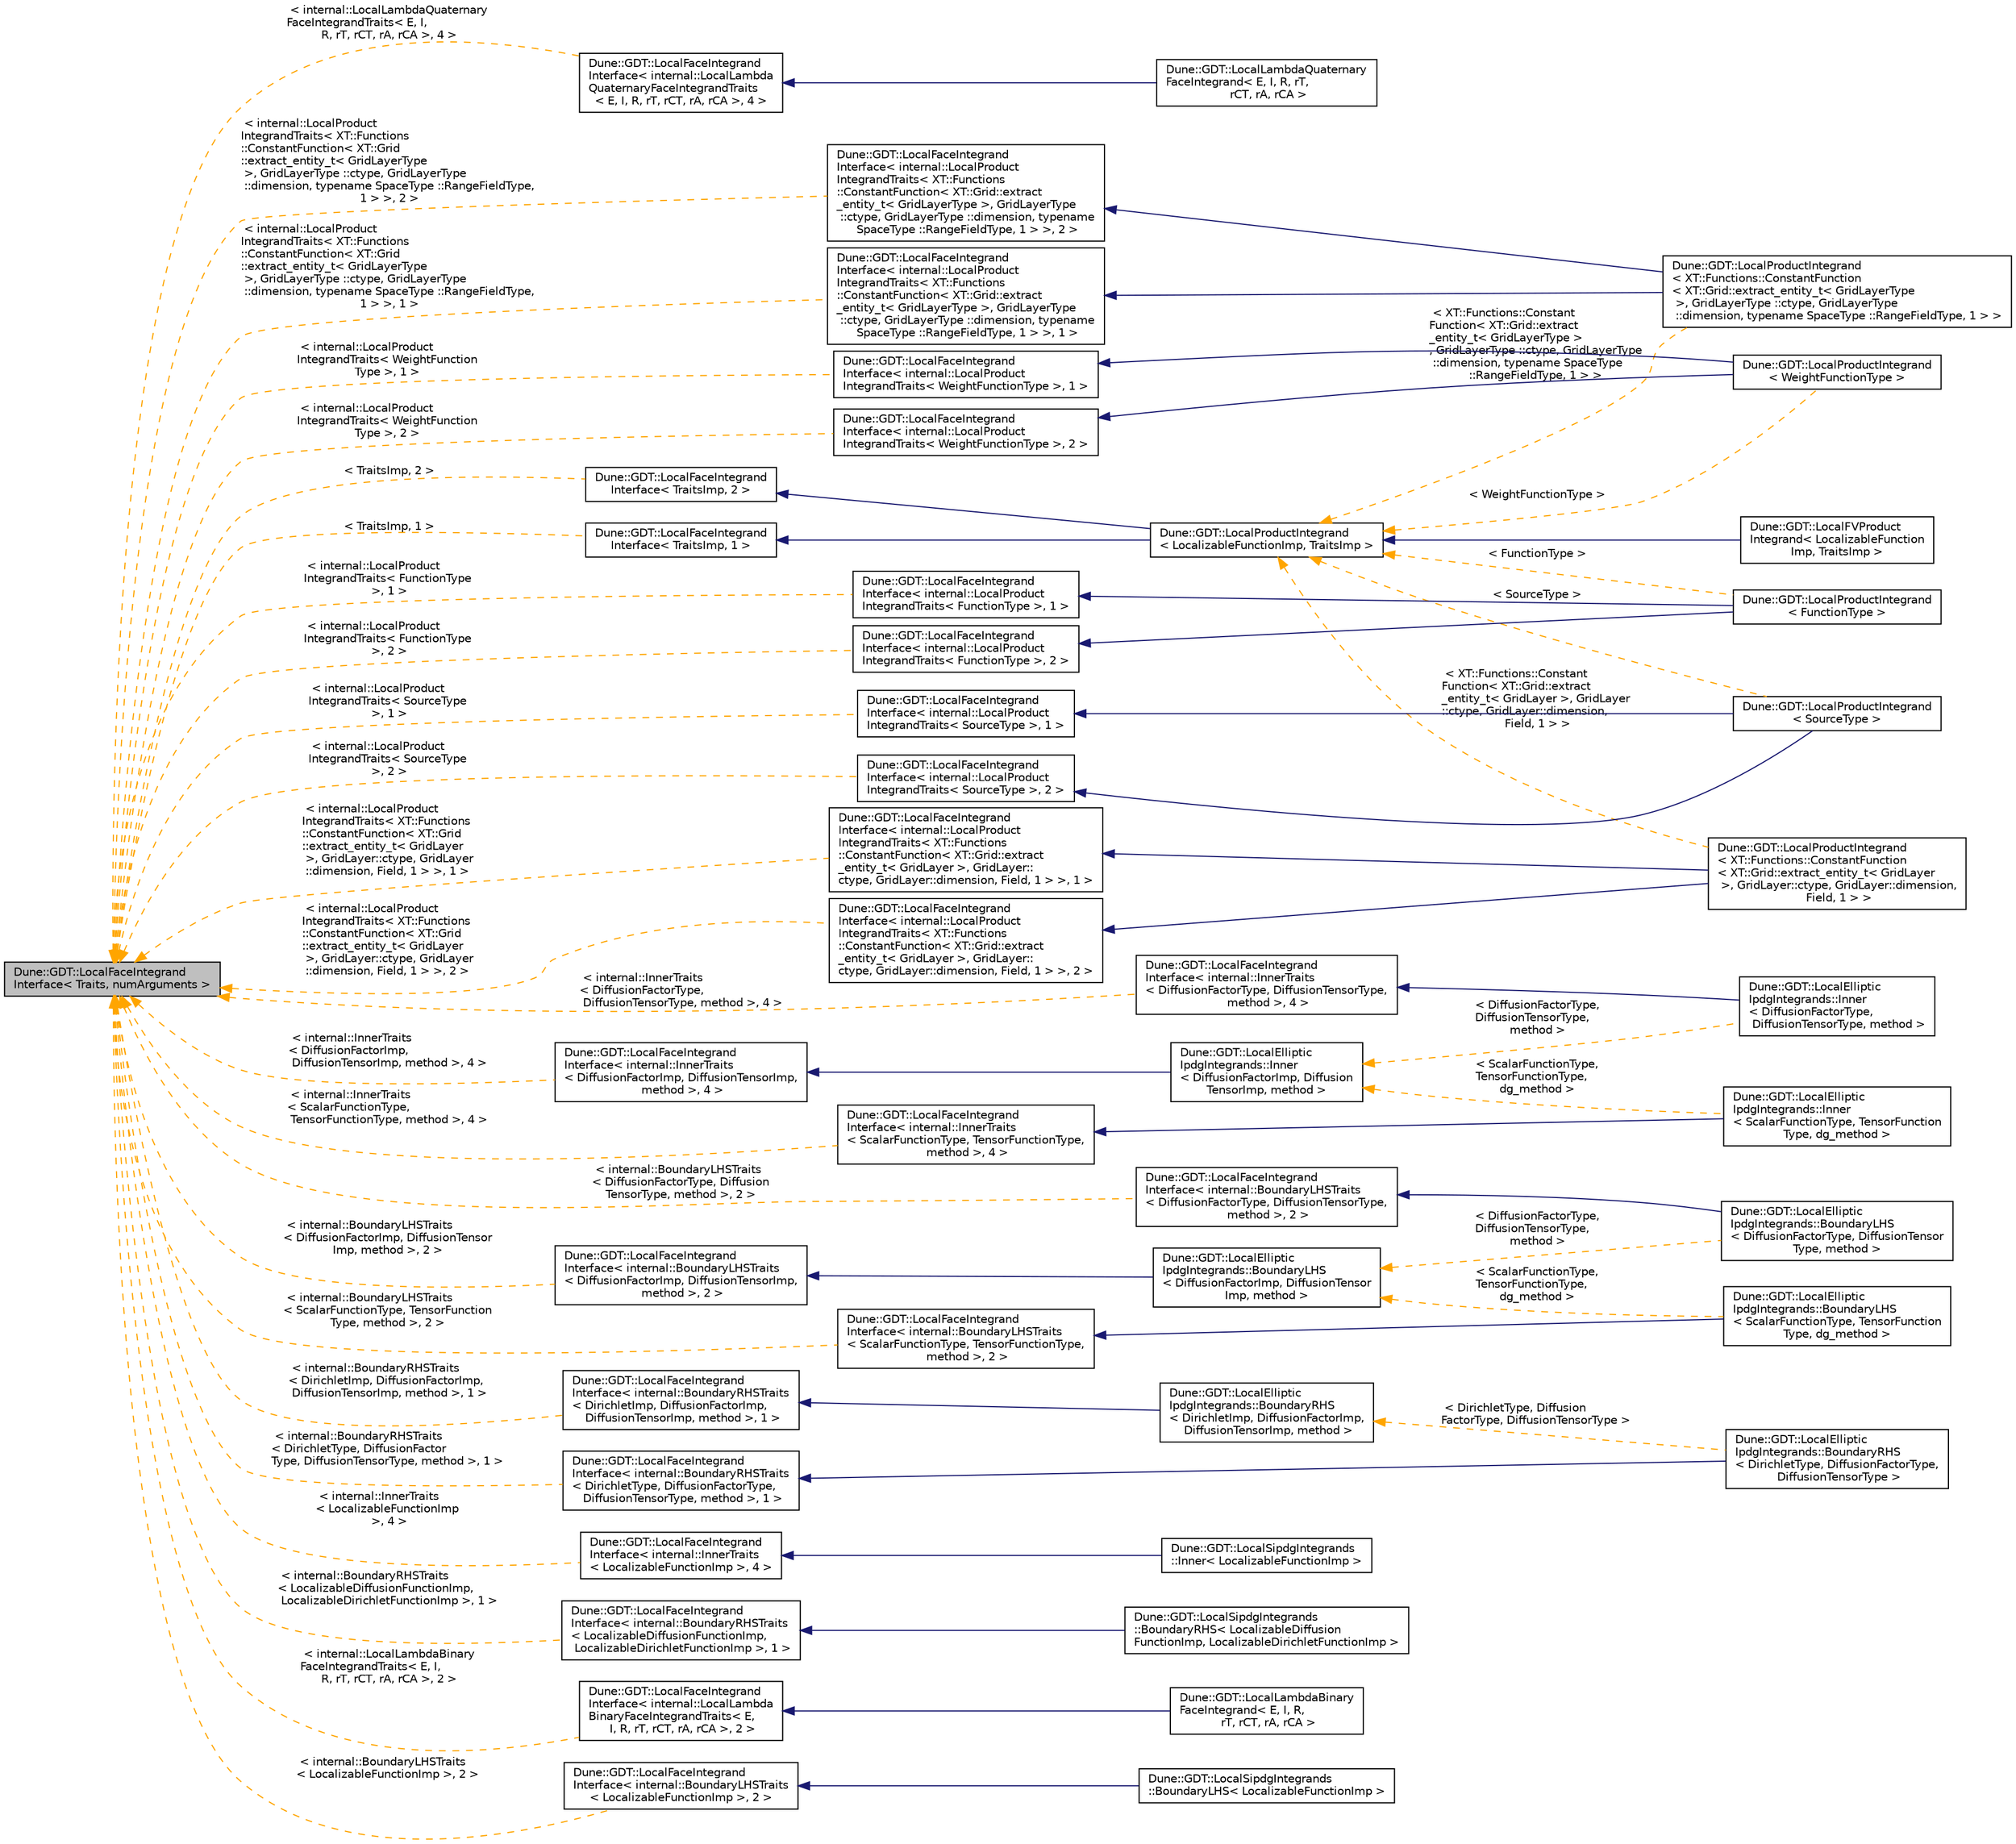 digraph "Dune::GDT::LocalFaceIntegrandInterface&lt; Traits, numArguments &gt;"
{
  edge [fontname="Helvetica",fontsize="10",labelfontname="Helvetica",labelfontsize="10"];
  node [fontname="Helvetica",fontsize="10",shape=record];
  rankdir="LR";
  Node0 [label="Dune::GDT::LocalFaceIntegrand\lInterface\< Traits, numArguments \>",height=0.2,width=0.4,color="black", fillcolor="grey75", style="filled", fontcolor="black"];
  Node0 -> Node1 [dir="back",color="orange",fontsize="10",style="dashed",label=" \< internal::LocalLambdaQuaternary\lFaceIntegrandTraits\< E, I,\l R, rT, rCT, rA, rCA \>, 4 \>" ,fontname="Helvetica"];
  Node1 [label="Dune::GDT::LocalFaceIntegrand\lInterface\< internal::LocalLambda\lQuaternaryFaceIntegrandTraits\l\< E, I, R, rT, rCT, rA, rCA \>, 4 \>",height=0.2,width=0.4,color="black", fillcolor="white", style="filled",URL="$a01535.html"];
  Node1 -> Node2 [dir="back",color="midnightblue",fontsize="10",style="solid",fontname="Helvetica"];
  Node2 [label="Dune::GDT::LocalLambdaQuaternary\lFaceIntegrand\< E, I, R, rT,\l rCT, rA, rCA \>",height=0.2,width=0.4,color="black", fillcolor="white", style="filled",URL="$a01559.html"];
  Node0 -> Node3 [dir="back",color="orange",fontsize="10",style="dashed",label=" \< internal::LocalProduct\lIntegrandTraits\< XT::Functions\l::ConstantFunction\< XT::Grid\l::extract_entity_t\< GridLayerType\l \>, GridLayerType ::ctype, GridLayerType\l ::dimension, typename SpaceType ::RangeFieldType,\l 1 \> \>, 1 \>" ,fontname="Helvetica"];
  Node3 [label="Dune::GDT::LocalFaceIntegrand\lInterface\< internal::LocalProduct\lIntegrandTraits\< XT::Functions\l::ConstantFunction\< XT::Grid::extract\l_entity_t\< GridLayerType \>, GridLayerType\l ::ctype, GridLayerType ::dimension, typename\l SpaceType ::RangeFieldType, 1 \> \>, 1 \>",height=0.2,width=0.4,color="black", fillcolor="white", style="filled",URL="$a01535.html"];
  Node3 -> Node4 [dir="back",color="midnightblue",fontsize="10",style="solid",fontname="Helvetica"];
  Node4 [label="Dune::GDT::LocalProductIntegrand\l\< XT::Functions::ConstantFunction\l\< XT::Grid::extract_entity_t\< GridLayerType\l \>, GridLayerType ::ctype, GridLayerType\l ::dimension, typename SpaceType ::RangeFieldType, 1 \> \>",height=0.2,width=0.4,color="black", fillcolor="white", style="filled",URL="$a01583.html"];
  Node0 -> Node5 [dir="back",color="orange",fontsize="10",style="dashed",label=" \< internal::InnerTraits\l\< DiffusionFactorType,\l DiffusionTensorType, method \>, 4 \>" ,fontname="Helvetica"];
  Node5 [label="Dune::GDT::LocalFaceIntegrand\lInterface\< internal::InnerTraits\l\< DiffusionFactorType, DiffusionTensorType,\l method \>, 4 \>",height=0.2,width=0.4,color="black", fillcolor="white", style="filled",URL="$a01535.html"];
  Node5 -> Node6 [dir="back",color="midnightblue",fontsize="10",style="solid",fontname="Helvetica"];
  Node6 [label="Dune::GDT::LocalElliptic\lIpdgIntegrands::Inner\l\< DiffusionFactorType,\l DiffusionTensorType, method \>",height=0.2,width=0.4,color="black", fillcolor="white", style="filled",URL="$a01351.html"];
  Node0 -> Node7 [dir="back",color="orange",fontsize="10",style="dashed",label=" \< TraitsImp, 1 \>" ,fontname="Helvetica"];
  Node7 [label="Dune::GDT::LocalFaceIntegrand\lInterface\< TraitsImp, 1 \>",height=0.2,width=0.4,color="black", fillcolor="white", style="filled",URL="$a01535.html"];
  Node7 -> Node8 [dir="back",color="midnightblue",fontsize="10",style="solid",fontname="Helvetica"];
  Node8 [label="Dune::GDT::LocalProductIntegrand\l\< LocalizableFunctionImp, TraitsImp \>",height=0.2,width=0.4,color="black", fillcolor="white", style="filled",URL="$a01583.html",tooltip="Computes a product evaluation. "];
  Node8 -> Node9 [dir="back",color="midnightblue",fontsize="10",style="solid",fontname="Helvetica"];
  Node9 [label="Dune::GDT::LocalFVProduct\lIntegrand\< LocalizableFunction\lImp, TraitsImp \>",height=0.2,width=0.4,color="black", fillcolor="white", style="filled",URL="$a01587.html",tooltip="Computes a product evaluation for a finite volume basis. "];
  Node8 -> Node10 [dir="back",color="orange",fontsize="10",style="dashed",label=" \< WeightFunctionType \>" ,fontname="Helvetica"];
  Node10 [label="Dune::GDT::LocalProductIntegrand\l\< WeightFunctionType \>",height=0.2,width=0.4,color="black", fillcolor="white", style="filled",URL="$a01583.html"];
  Node8 -> Node11 [dir="back",color="orange",fontsize="10",style="dashed",label=" \< FunctionType \>" ,fontname="Helvetica"];
  Node11 [label="Dune::GDT::LocalProductIntegrand\l\< FunctionType \>",height=0.2,width=0.4,color="black", fillcolor="white", style="filled",URL="$a01583.html"];
  Node8 -> Node4 [dir="back",color="orange",fontsize="10",style="dashed",label=" \< XT::Functions::Constant\lFunction\< XT::Grid::extract\l_entity_t\< GridLayerType \>\l, GridLayerType ::ctype, GridLayerType\l ::dimension, typename SpaceType \l::RangeFieldType, 1 \> \>" ,fontname="Helvetica"];
  Node8 -> Node12 [dir="back",color="orange",fontsize="10",style="dashed",label=" \< SourceType \>" ,fontname="Helvetica"];
  Node12 [label="Dune::GDT::LocalProductIntegrand\l\< SourceType \>",height=0.2,width=0.4,color="black", fillcolor="white", style="filled",URL="$a01583.html"];
  Node8 -> Node13 [dir="back",color="orange",fontsize="10",style="dashed",label=" \< XT::Functions::Constant\lFunction\< XT::Grid::extract\l_entity_t\< GridLayer \>, GridLayer\l::ctype, GridLayer::dimension,\l Field, 1 \> \>" ,fontname="Helvetica"];
  Node13 [label="Dune::GDT::LocalProductIntegrand\l\< XT::Functions::ConstantFunction\l\< XT::Grid::extract_entity_t\< GridLayer\l \>, GridLayer::ctype, GridLayer::dimension,\l Field, 1 \> \>",height=0.2,width=0.4,color="black", fillcolor="white", style="filled",URL="$a01583.html"];
  Node0 -> Node14 [dir="back",color="orange",fontsize="10",style="dashed",label=" \< internal::LocalProduct\lIntegrandTraits\< XT::Functions\l::ConstantFunction\< XT::Grid\l::extract_entity_t\< GridLayer\l \>, GridLayer::ctype, GridLayer\l::dimension, Field, 1 \> \>, 1 \>" ,fontname="Helvetica"];
  Node14 [label="Dune::GDT::LocalFaceIntegrand\lInterface\< internal::LocalProduct\lIntegrandTraits\< XT::Functions\l::ConstantFunction\< XT::Grid::extract\l_entity_t\< GridLayer \>, GridLayer::\lctype, GridLayer::dimension, Field, 1 \> \>, 1 \>",height=0.2,width=0.4,color="black", fillcolor="white", style="filled",URL="$a01535.html"];
  Node14 -> Node13 [dir="back",color="midnightblue",fontsize="10",style="solid",fontname="Helvetica"];
  Node0 -> Node15 [dir="back",color="orange",fontsize="10",style="dashed",label=" \< internal::LocalProduct\lIntegrandTraits\< SourceType\l \>, 2 \>" ,fontname="Helvetica"];
  Node15 [label="Dune::GDT::LocalFaceIntegrand\lInterface\< internal::LocalProduct\lIntegrandTraits\< SourceType \>, 2 \>",height=0.2,width=0.4,color="black", fillcolor="white", style="filled",URL="$a01535.html"];
  Node15 -> Node12 [dir="back",color="midnightblue",fontsize="10",style="solid",fontname="Helvetica"];
  Node0 -> Node16 [dir="back",color="orange",fontsize="10",style="dashed",label=" \< internal::BoundaryLHSTraits\l\< DiffusionFactorType, Diffusion\lTensorType, method \>, 2 \>" ,fontname="Helvetica"];
  Node16 [label="Dune::GDT::LocalFaceIntegrand\lInterface\< internal::BoundaryLHSTraits\l\< DiffusionFactorType, DiffusionTensorType,\l method \>, 2 \>",height=0.2,width=0.4,color="black", fillcolor="white", style="filled",URL="$a01535.html"];
  Node16 -> Node17 [dir="back",color="midnightblue",fontsize="10",style="solid",fontname="Helvetica"];
  Node17 [label="Dune::GDT::LocalElliptic\lIpdgIntegrands::BoundaryLHS\l\< DiffusionFactorType, DiffusionTensor\lType, method \>",height=0.2,width=0.4,color="black", fillcolor="white", style="filled",URL="$a01355.html"];
  Node0 -> Node18 [dir="back",color="orange",fontsize="10",style="dashed",label=" \< internal::BoundaryRHSTraits\l\< DirichletImp, DiffusionFactorImp,\l DiffusionTensorImp, method \>, 1 \>" ,fontname="Helvetica"];
  Node18 [label="Dune::GDT::LocalFaceIntegrand\lInterface\< internal::BoundaryRHSTraits\l\< DirichletImp, DiffusionFactorImp,\l DiffusionTensorImp, method \>, 1 \>",height=0.2,width=0.4,color="black", fillcolor="white", style="filled",URL="$a01535.html"];
  Node18 -> Node19 [dir="back",color="midnightblue",fontsize="10",style="solid",fontname="Helvetica"];
  Node19 [label="Dune::GDT::LocalElliptic\lIpdgIntegrands::BoundaryRHS\l\< DirichletImp, DiffusionFactorImp,\l DiffusionTensorImp, method \>",height=0.2,width=0.4,color="black", fillcolor="white", style="filled",URL="$a01359.html"];
  Node19 -> Node20 [dir="back",color="orange",fontsize="10",style="dashed",label=" \< DirichletType, Diffusion\lFactorType, DiffusionTensorType \>" ,fontname="Helvetica"];
  Node20 [label="Dune::GDT::LocalElliptic\lIpdgIntegrands::BoundaryRHS\l\< DirichletType, DiffusionFactorType,\l DiffusionTensorType \>",height=0.2,width=0.4,color="black", fillcolor="white", style="filled",URL="$a01359.html"];
  Node0 -> Node21 [dir="back",color="orange",fontsize="10",style="dashed",label=" \< internal::InnerTraits\l\< DiffusionFactorImp,\l DiffusionTensorImp, method \>, 4 \>" ,fontname="Helvetica"];
  Node21 [label="Dune::GDT::LocalFaceIntegrand\lInterface\< internal::InnerTraits\l\< DiffusionFactorImp, DiffusionTensorImp,\l method \>, 4 \>",height=0.2,width=0.4,color="black", fillcolor="white", style="filled",URL="$a01535.html"];
  Node21 -> Node22 [dir="back",color="midnightblue",fontsize="10",style="solid",fontname="Helvetica"];
  Node22 [label="Dune::GDT::LocalElliptic\lIpdgIntegrands::Inner\l\< DiffusionFactorImp, Diffusion\lTensorImp, method \>",height=0.2,width=0.4,color="black", fillcolor="white", style="filled",URL="$a01351.html"];
  Node22 -> Node23 [dir="back",color="orange",fontsize="10",style="dashed",label=" \< ScalarFunctionType,\l TensorFunctionType,\l dg_method \>" ,fontname="Helvetica"];
  Node23 [label="Dune::GDT::LocalElliptic\lIpdgIntegrands::Inner\l\< ScalarFunctionType, TensorFunction\lType, dg_method \>",height=0.2,width=0.4,color="black", fillcolor="white", style="filled",URL="$a01351.html"];
  Node22 -> Node6 [dir="back",color="orange",fontsize="10",style="dashed",label=" \< DiffusionFactorType,\l DiffusionTensorType,\l method \>" ,fontname="Helvetica"];
  Node0 -> Node24 [dir="back",color="orange",fontsize="10",style="dashed",label=" \< internal::LocalProduct\lIntegrandTraits\< WeightFunction\lType \>, 1 \>" ,fontname="Helvetica"];
  Node24 [label="Dune::GDT::LocalFaceIntegrand\lInterface\< internal::LocalProduct\lIntegrandTraits\< WeightFunctionType \>, 1 \>",height=0.2,width=0.4,color="black", fillcolor="white", style="filled",URL="$a01535.html"];
  Node24 -> Node10 [dir="back",color="midnightblue",fontsize="10",style="solid",fontname="Helvetica"];
  Node0 -> Node25 [dir="back",color="orange",fontsize="10",style="dashed",label=" \< TraitsImp, 2 \>" ,fontname="Helvetica"];
  Node25 [label="Dune::GDT::LocalFaceIntegrand\lInterface\< TraitsImp, 2 \>",height=0.2,width=0.4,color="black", fillcolor="white", style="filled",URL="$a01535.html"];
  Node25 -> Node8 [dir="back",color="midnightblue",fontsize="10",style="solid",fontname="Helvetica"];
  Node0 -> Node26 [dir="back",color="orange",fontsize="10",style="dashed",label=" \< internal::InnerTraits\l\< LocalizableFunctionImp\l \>, 4 \>" ,fontname="Helvetica"];
  Node26 [label="Dune::GDT::LocalFaceIntegrand\lInterface\< internal::InnerTraits\l\< LocalizableFunctionImp \>, 4 \>",height=0.2,width=0.4,color="black", fillcolor="white", style="filled",URL="$a01535.html"];
  Node26 -> Node27 [dir="back",color="midnightblue",fontsize="10",style="solid",fontname="Helvetica"];
  Node27 [label="Dune::GDT::LocalSipdgIntegrands\l::Inner\< LocalizableFunctionImp \>",height=0.2,width=0.4,color="black", fillcolor="white", style="filled",URL="$a01599.html"];
  Node0 -> Node28 [dir="back",color="orange",fontsize="10",style="dashed",label=" \< internal::LocalProduct\lIntegrandTraits\< WeightFunction\lType \>, 2 \>" ,fontname="Helvetica"];
  Node28 [label="Dune::GDT::LocalFaceIntegrand\lInterface\< internal::LocalProduct\lIntegrandTraits\< WeightFunctionType \>, 2 \>",height=0.2,width=0.4,color="black", fillcolor="white", style="filled",URL="$a01535.html"];
  Node28 -> Node10 [dir="back",color="midnightblue",fontsize="10",style="solid",fontname="Helvetica"];
  Node0 -> Node29 [dir="back",color="orange",fontsize="10",style="dashed",label=" \< internal::LocalProduct\lIntegrandTraits\< XT::Functions\l::ConstantFunction\< XT::Grid\l::extract_entity_t\< GridLayerType\l \>, GridLayerType ::ctype, GridLayerType\l ::dimension, typename SpaceType ::RangeFieldType,\l 1 \> \>, 2 \>" ,fontname="Helvetica"];
  Node29 [label="Dune::GDT::LocalFaceIntegrand\lInterface\< internal::LocalProduct\lIntegrandTraits\< XT::Functions\l::ConstantFunction\< XT::Grid::extract\l_entity_t\< GridLayerType \>, GridLayerType\l ::ctype, GridLayerType ::dimension, typename\l SpaceType ::RangeFieldType, 1 \> \>, 2 \>",height=0.2,width=0.4,color="black", fillcolor="white", style="filled",URL="$a01535.html"];
  Node29 -> Node4 [dir="back",color="midnightblue",fontsize="10",style="solid",fontname="Helvetica"];
  Node0 -> Node30 [dir="back",color="orange",fontsize="10",style="dashed",label=" \< internal::BoundaryRHSTraits\l\< LocalizableDiffusionFunctionImp,\l LocalizableDirichletFunctionImp \>, 1 \>" ,fontname="Helvetica"];
  Node30 [label="Dune::GDT::LocalFaceIntegrand\lInterface\< internal::BoundaryRHSTraits\l\< LocalizableDiffusionFunctionImp,\l LocalizableDirichletFunctionImp \>, 1 \>",height=0.2,width=0.4,color="black", fillcolor="white", style="filled",URL="$a01535.html"];
  Node30 -> Node31 [dir="back",color="midnightblue",fontsize="10",style="solid",fontname="Helvetica"];
  Node31 [label="Dune::GDT::LocalSipdgIntegrands\l::BoundaryRHS\< LocalizableDiffusion\lFunctionImp, LocalizableDirichletFunctionImp \>",height=0.2,width=0.4,color="black", fillcolor="white", style="filled",URL="$a01607.html"];
  Node0 -> Node32 [dir="back",color="orange",fontsize="10",style="dashed",label=" \< internal::InnerTraits\l\< ScalarFunctionType,\l TensorFunctionType, method \>, 4 \>" ,fontname="Helvetica"];
  Node32 [label="Dune::GDT::LocalFaceIntegrand\lInterface\< internal::InnerTraits\l\< ScalarFunctionType, TensorFunctionType,\l method \>, 4 \>",height=0.2,width=0.4,color="black", fillcolor="white", style="filled",URL="$a01535.html"];
  Node32 -> Node23 [dir="back",color="midnightblue",fontsize="10",style="solid",fontname="Helvetica"];
  Node0 -> Node33 [dir="back",color="orange",fontsize="10",style="dashed",label=" \< internal::BoundaryLHSTraits\l\< ScalarFunctionType, TensorFunction\lType, method \>, 2 \>" ,fontname="Helvetica"];
  Node33 [label="Dune::GDT::LocalFaceIntegrand\lInterface\< internal::BoundaryLHSTraits\l\< ScalarFunctionType, TensorFunctionType,\l method \>, 2 \>",height=0.2,width=0.4,color="black", fillcolor="white", style="filled",URL="$a01535.html"];
  Node33 -> Node34 [dir="back",color="midnightblue",fontsize="10",style="solid",fontname="Helvetica"];
  Node34 [label="Dune::GDT::LocalElliptic\lIpdgIntegrands::BoundaryLHS\l\< ScalarFunctionType, TensorFunction\lType, dg_method \>",height=0.2,width=0.4,color="black", fillcolor="white", style="filled",URL="$a01355.html"];
  Node0 -> Node35 [dir="back",color="orange",fontsize="10",style="dashed",label=" \< internal::LocalLambdaBinary\lFaceIntegrandTraits\< E, I,\l R, rT, rCT, rA, rCA \>, 2 \>" ,fontname="Helvetica"];
  Node35 [label="Dune::GDT::LocalFaceIntegrand\lInterface\< internal::LocalLambda\lBinaryFaceIntegrandTraits\< E,\l I, R, rT, rCT, rA, rCA \>, 2 \>",height=0.2,width=0.4,color="black", fillcolor="white", style="filled",URL="$a01535.html"];
  Node35 -> Node36 [dir="back",color="midnightblue",fontsize="10",style="solid",fontname="Helvetica"];
  Node36 [label="Dune::GDT::LocalLambdaBinary\lFaceIntegrand\< E, I, R,\l rT, rCT, rA, rCA \>",height=0.2,width=0.4,color="black", fillcolor="white", style="filled",URL="$a01555.html"];
  Node0 -> Node37 [dir="back",color="orange",fontsize="10",style="dashed",label=" \< internal::LocalProduct\lIntegrandTraits\< XT::Functions\l::ConstantFunction\< XT::Grid\l::extract_entity_t\< GridLayer\l \>, GridLayer::ctype, GridLayer\l::dimension, Field, 1 \> \>, 2 \>" ,fontname="Helvetica"];
  Node37 [label="Dune::GDT::LocalFaceIntegrand\lInterface\< internal::LocalProduct\lIntegrandTraits\< XT::Functions\l::ConstantFunction\< XT::Grid::extract\l_entity_t\< GridLayer \>, GridLayer::\lctype, GridLayer::dimension, Field, 1 \> \>, 2 \>",height=0.2,width=0.4,color="black", fillcolor="white", style="filled",URL="$a01535.html"];
  Node37 -> Node13 [dir="back",color="midnightblue",fontsize="10",style="solid",fontname="Helvetica"];
  Node0 -> Node38 [dir="back",color="orange",fontsize="10",style="dashed",label=" \< internal::LocalProduct\lIntegrandTraits\< SourceType\l \>, 1 \>" ,fontname="Helvetica"];
  Node38 [label="Dune::GDT::LocalFaceIntegrand\lInterface\< internal::LocalProduct\lIntegrandTraits\< SourceType \>, 1 \>",height=0.2,width=0.4,color="black", fillcolor="white", style="filled",URL="$a01535.html"];
  Node38 -> Node12 [dir="back",color="midnightblue",fontsize="10",style="solid",fontname="Helvetica"];
  Node0 -> Node39 [dir="back",color="orange",fontsize="10",style="dashed",label=" \< internal::BoundaryRHSTraits\l\< DirichletType, DiffusionFactor\lType, DiffusionTensorType, method \>, 1 \>" ,fontname="Helvetica"];
  Node39 [label="Dune::GDT::LocalFaceIntegrand\lInterface\< internal::BoundaryRHSTraits\l\< DirichletType, DiffusionFactorType,\l DiffusionTensorType, method \>, 1 \>",height=0.2,width=0.4,color="black", fillcolor="white", style="filled",URL="$a01535.html"];
  Node39 -> Node20 [dir="back",color="midnightblue",fontsize="10",style="solid",fontname="Helvetica"];
  Node0 -> Node40 [dir="back",color="orange",fontsize="10",style="dashed",label=" \< internal::LocalProduct\lIntegrandTraits\< FunctionType\l \>, 2 \>" ,fontname="Helvetica"];
  Node40 [label="Dune::GDT::LocalFaceIntegrand\lInterface\< internal::LocalProduct\lIntegrandTraits\< FunctionType \>, 2 \>",height=0.2,width=0.4,color="black", fillcolor="white", style="filled",URL="$a01535.html"];
  Node40 -> Node11 [dir="back",color="midnightblue",fontsize="10",style="solid",fontname="Helvetica"];
  Node0 -> Node41 [dir="back",color="orange",fontsize="10",style="dashed",label=" \< internal::BoundaryLHSTraits\l\< DiffusionFactorImp, DiffusionTensor\lImp, method \>, 2 \>" ,fontname="Helvetica"];
  Node41 [label="Dune::GDT::LocalFaceIntegrand\lInterface\< internal::BoundaryLHSTraits\l\< DiffusionFactorImp, DiffusionTensorImp,\l method \>, 2 \>",height=0.2,width=0.4,color="black", fillcolor="white", style="filled",URL="$a01535.html"];
  Node41 -> Node42 [dir="back",color="midnightblue",fontsize="10",style="solid",fontname="Helvetica"];
  Node42 [label="Dune::GDT::LocalElliptic\lIpdgIntegrands::BoundaryLHS\l\< DiffusionFactorImp, DiffusionTensor\lImp, method \>",height=0.2,width=0.4,color="black", fillcolor="white", style="filled",URL="$a01355.html"];
  Node42 -> Node34 [dir="back",color="orange",fontsize="10",style="dashed",label=" \< ScalarFunctionType,\l TensorFunctionType,\l dg_method \>" ,fontname="Helvetica"];
  Node42 -> Node17 [dir="back",color="orange",fontsize="10",style="dashed",label=" \< DiffusionFactorType,\l DiffusionTensorType,\l method \>" ,fontname="Helvetica"];
  Node0 -> Node43 [dir="back",color="orange",fontsize="10",style="dashed",label=" \< internal::LocalProduct\lIntegrandTraits\< FunctionType\l \>, 1 \>" ,fontname="Helvetica"];
  Node43 [label="Dune::GDT::LocalFaceIntegrand\lInterface\< internal::LocalProduct\lIntegrandTraits\< FunctionType \>, 1 \>",height=0.2,width=0.4,color="black", fillcolor="white", style="filled",URL="$a01535.html"];
  Node43 -> Node11 [dir="back",color="midnightblue",fontsize="10",style="solid",fontname="Helvetica"];
  Node0 -> Node44 [dir="back",color="orange",fontsize="10",style="dashed",label=" \< internal::BoundaryLHSTraits\l\< LocalizableFunctionImp \>, 2 \>" ,fontname="Helvetica"];
  Node44 [label="Dune::GDT::LocalFaceIntegrand\lInterface\< internal::BoundaryLHSTraits\l\< LocalizableFunctionImp \>, 2 \>",height=0.2,width=0.4,color="black", fillcolor="white", style="filled",URL="$a01535.html"];
  Node44 -> Node45 [dir="back",color="midnightblue",fontsize="10",style="solid",fontname="Helvetica"];
  Node45 [label="Dune::GDT::LocalSipdgIntegrands\l::BoundaryLHS\< LocalizableFunctionImp \>",height=0.2,width=0.4,color="black", fillcolor="white", style="filled",URL="$a01603.html"];
}
